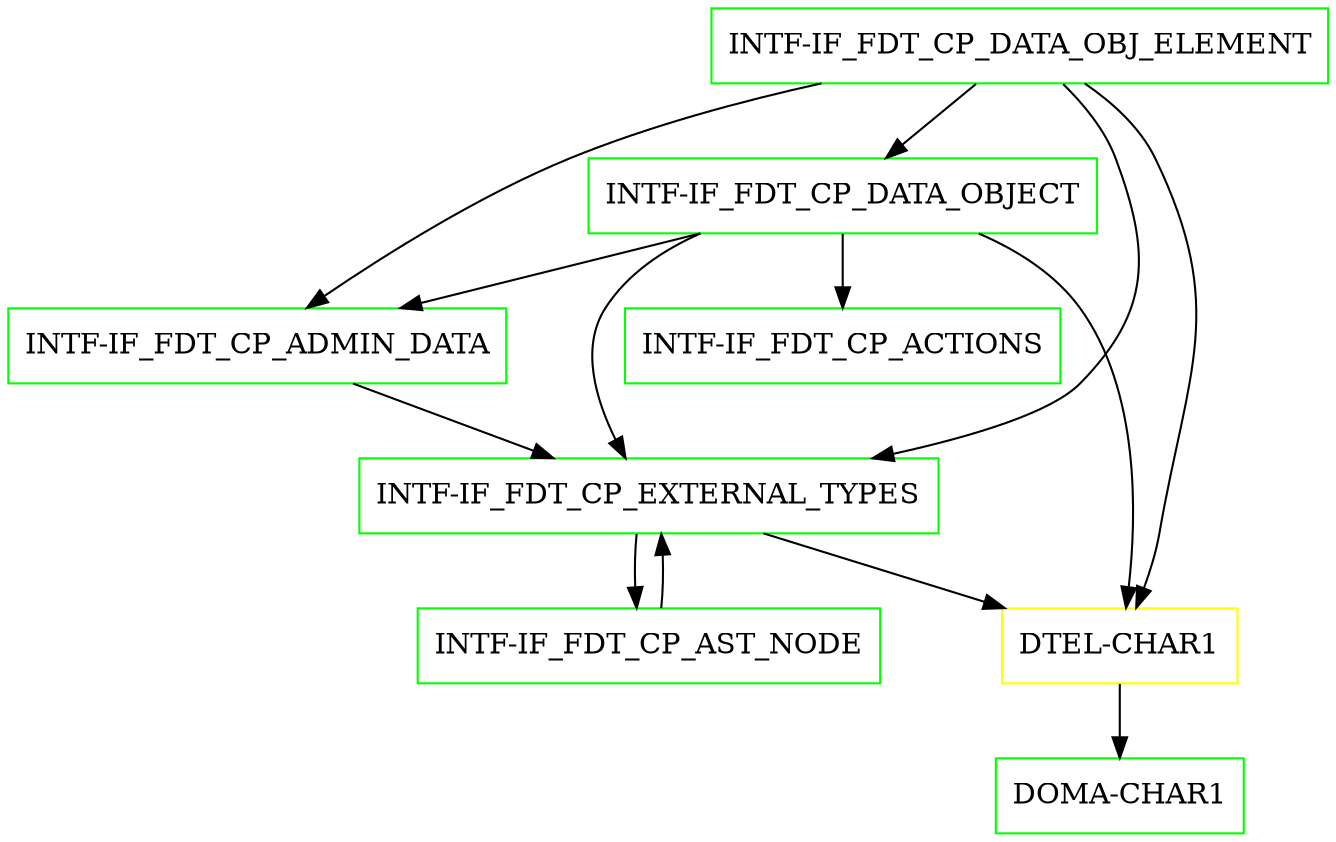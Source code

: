 digraph G {
  "INTF-IF_FDT_CP_DATA_OBJ_ELEMENT" [shape=box,color=green];
  "INTF-IF_FDT_CP_DATA_OBJECT" [shape=box,color=green,URL="./INTF_IF_FDT_CP_DATA_OBJECT.html"];
  "INTF-IF_FDT_CP_ACTIONS" [shape=box,color=green,URL="./INTF_IF_FDT_CP_ACTIONS.html"];
  "INTF-IF_FDT_CP_ADMIN_DATA" [shape=box,color=green,URL="./INTF_IF_FDT_CP_ADMIN_DATA.html"];
  "INTF-IF_FDT_CP_EXTERNAL_TYPES" [shape=box,color=green,URL="./INTF_IF_FDT_CP_EXTERNAL_TYPES.html"];
  "INTF-IF_FDT_CP_AST_NODE" [shape=box,color=green,URL="./INTF_IF_FDT_CP_AST_NODE.html"];
  "DTEL-CHAR1" [shape=box,color=yellow,URL="./DTEL_CHAR1.html"];
  "DOMA-CHAR1" [shape=box,color=green,URL="./DOMA_CHAR1.html"];
  "INTF-IF_FDT_CP_DATA_OBJ_ELEMENT" -> "DTEL-CHAR1";
  "INTF-IF_FDT_CP_DATA_OBJ_ELEMENT" -> "INTF-IF_FDT_CP_EXTERNAL_TYPES";
  "INTF-IF_FDT_CP_DATA_OBJ_ELEMENT" -> "INTF-IF_FDT_CP_ADMIN_DATA";
  "INTF-IF_FDT_CP_DATA_OBJ_ELEMENT" -> "INTF-IF_FDT_CP_DATA_OBJECT";
  "INTF-IF_FDT_CP_DATA_OBJECT" -> "DTEL-CHAR1";
  "INTF-IF_FDT_CP_DATA_OBJECT" -> "INTF-IF_FDT_CP_EXTERNAL_TYPES";
  "INTF-IF_FDT_CP_DATA_OBJECT" -> "INTF-IF_FDT_CP_ADMIN_DATA";
  "INTF-IF_FDT_CP_DATA_OBJECT" -> "INTF-IF_FDT_CP_ACTIONS";
  "INTF-IF_FDT_CP_ADMIN_DATA" -> "INTF-IF_FDT_CP_EXTERNAL_TYPES";
  "INTF-IF_FDT_CP_EXTERNAL_TYPES" -> "DTEL-CHAR1";
  "INTF-IF_FDT_CP_EXTERNAL_TYPES" -> "INTF-IF_FDT_CP_AST_NODE";
  "INTF-IF_FDT_CP_AST_NODE" -> "INTF-IF_FDT_CP_EXTERNAL_TYPES";
  "DTEL-CHAR1" -> "DOMA-CHAR1";
}

